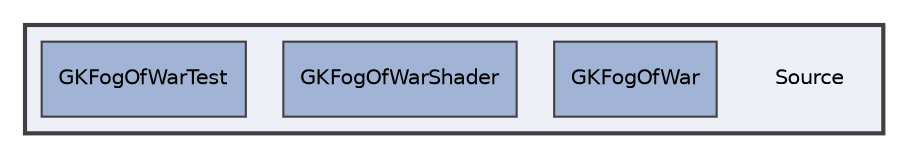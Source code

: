 digraph "Source"
{
 // LATEX_PDF_SIZE
  edge [fontname="Helvetica",fontsize="10",labelfontname="Helvetica",labelfontsize="10"];
  node [fontname="Helvetica",fontsize="10",shape=record];
  compound=true
  subgraph clusterdir_74389ed8173ad57b461b9d623a1f3867 {
    graph [ bgcolor="#edf0f7", pencolor="grey25", style="filled,bold,", label="", fontname="Helvetica", fontsize="10", URL="dir_74389ed8173ad57b461b9d623a1f3867.html"]
    dir_74389ed8173ad57b461b9d623a1f3867 [shape=plaintext, label="Source"];
  dir_f8b8b085fcdab08a3f885cae56ed0db9 [shape=box, label="GKFogOfWar", style="filled,", fillcolor="#a2b4d6", color="grey25", URL="dir_f8b8b085fcdab08a3f885cae56ed0db9.html"];
  dir_8480e201cd55db0719eb0fd177277268 [shape=box, label="GKFogOfWarShader", style="filled,", fillcolor="#a2b4d6", color="grey25", URL="dir_8480e201cd55db0719eb0fd177277268.html"];
  dir_eb8f2e836bda5b0a450a6e8bd5c0e1bc [shape=box, label="GKFogOfWarTest", style="filled,", fillcolor="#a2b4d6", color="grey25", URL="dir_eb8f2e836bda5b0a450a6e8bd5c0e1bc.html"];
  }
}
